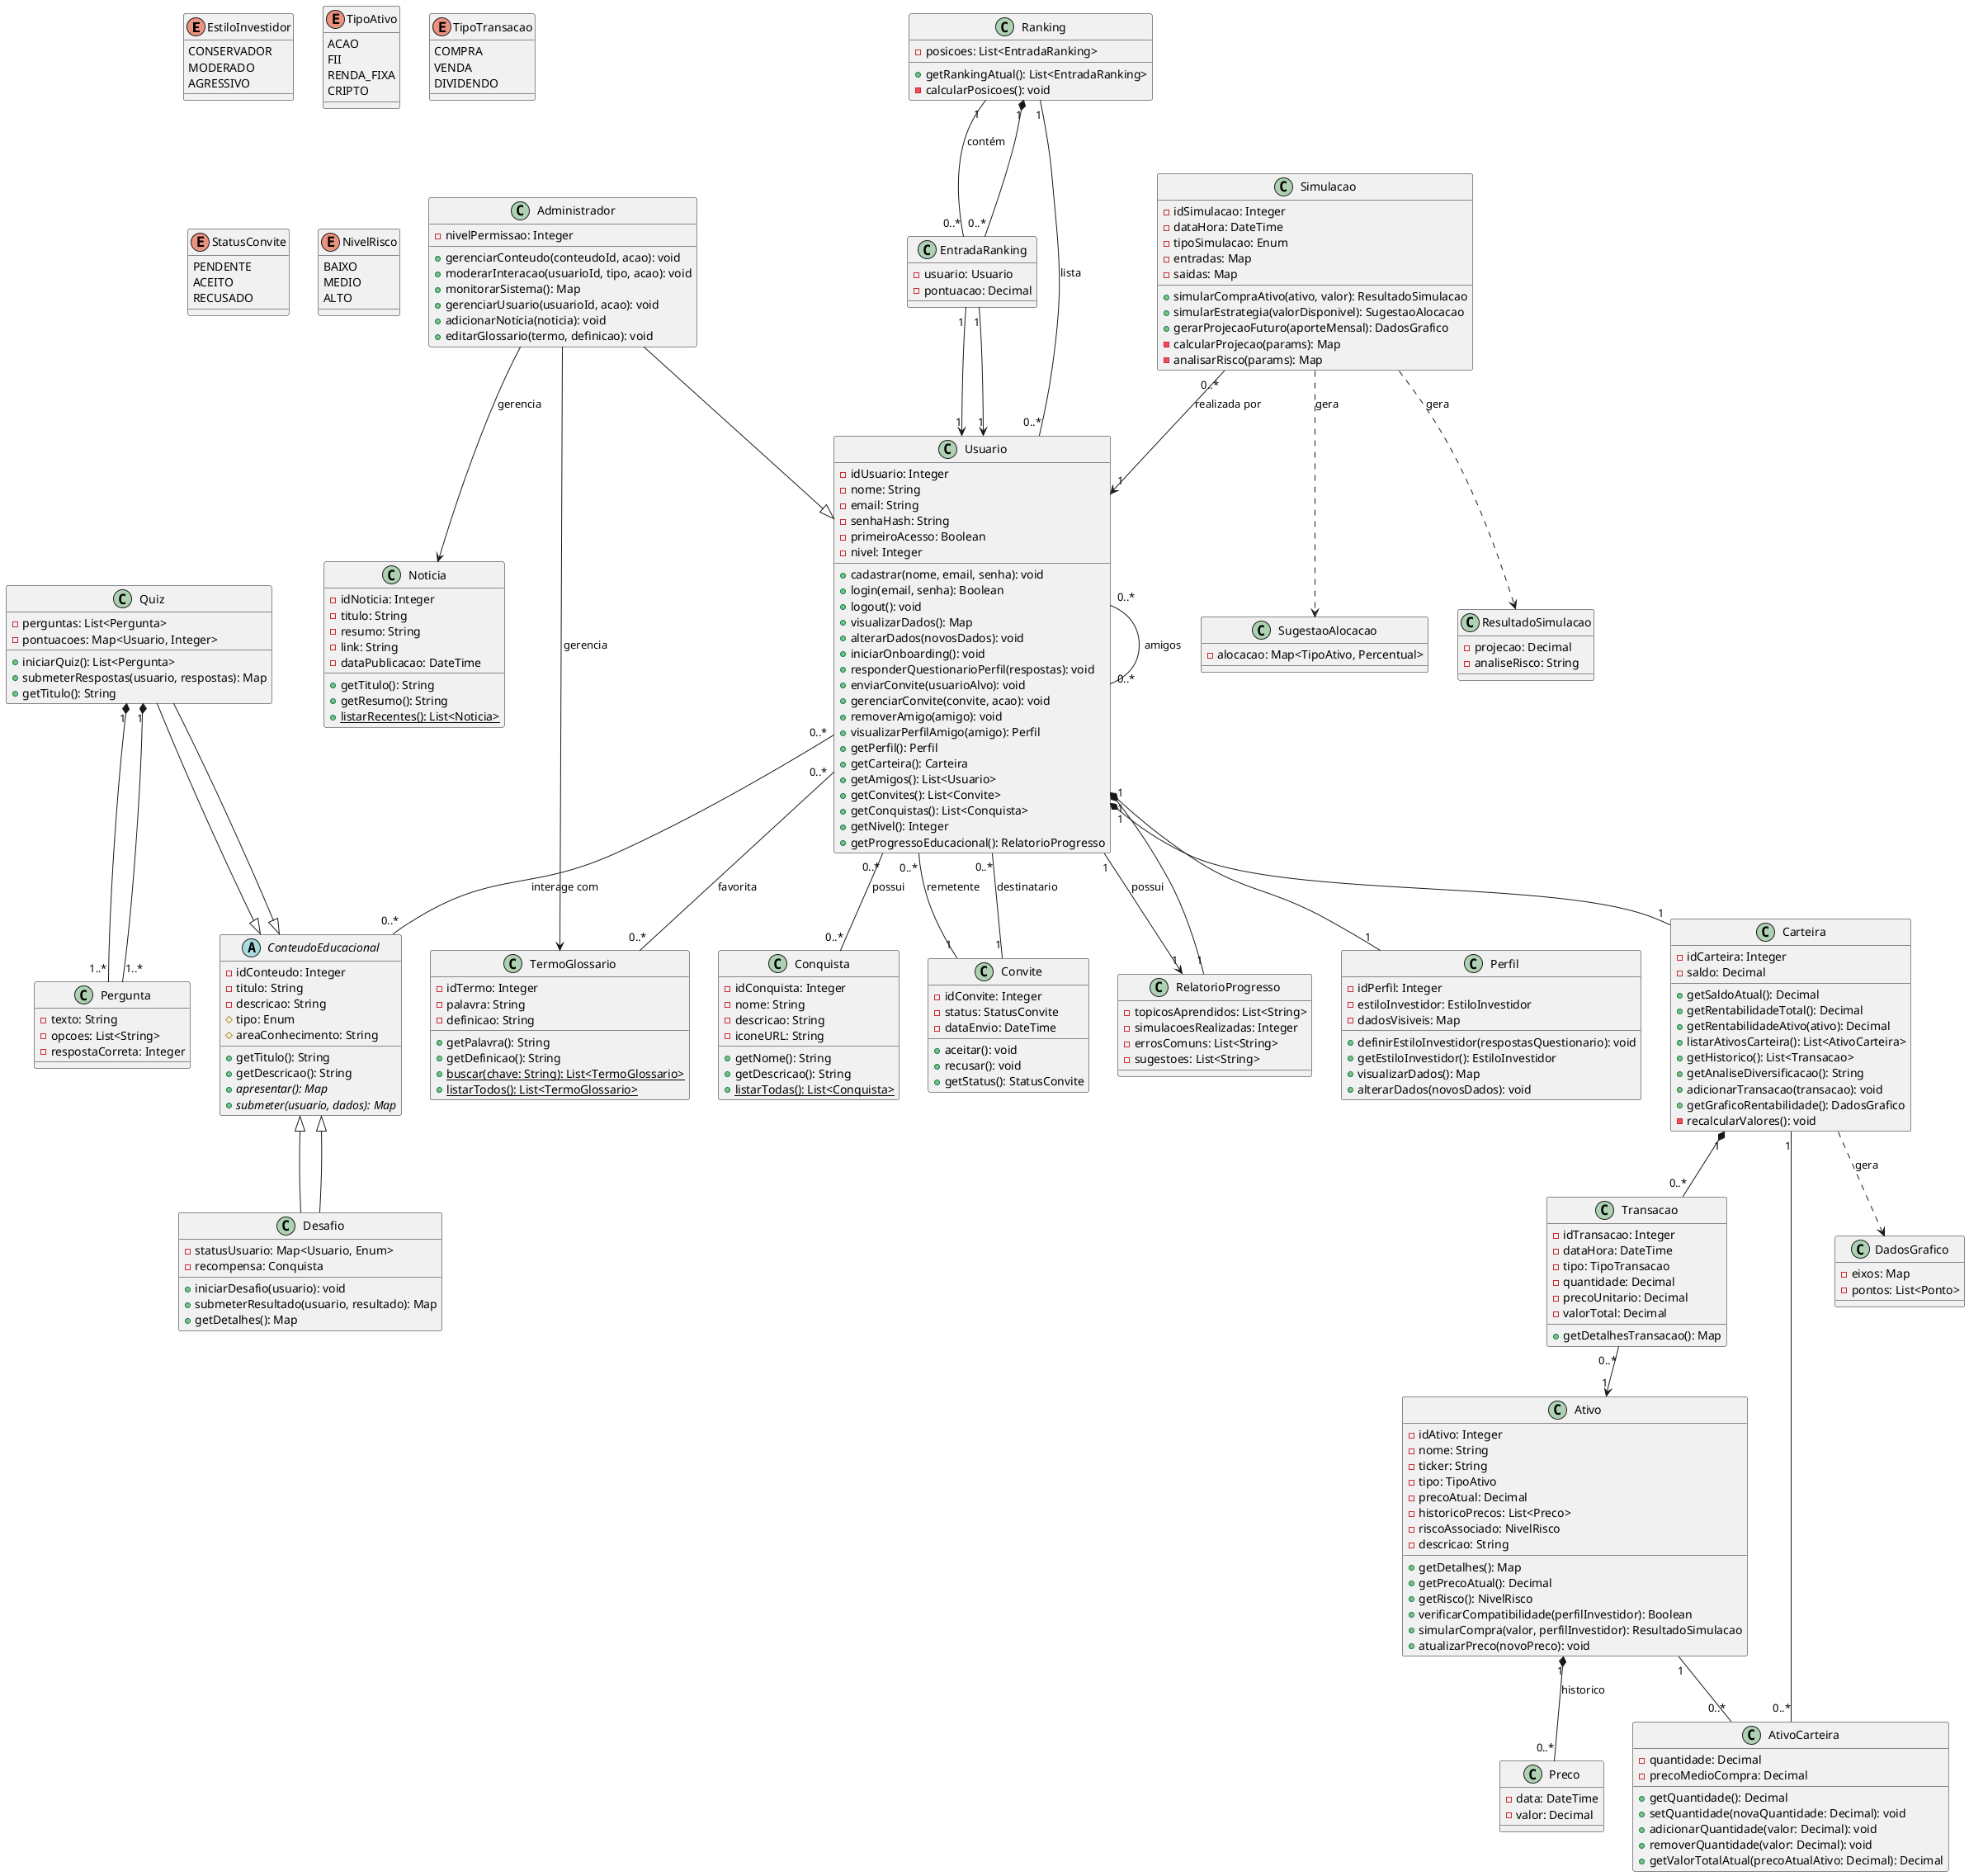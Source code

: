 @startuml

' Definição de Enums (Melhora a clareza)
enum EstiloInvestidor {
  CONSERVADOR
  MODERADO
  AGRESSIVO
}

enum TipoAtivo {
  ACAO
  FII
  RENDA_FIXA
  CRIPTO
}

enum TipoTransacao {
  COMPRA
  VENDA
  DIVIDENDO
}

enum StatusConvite {
  PENDENTE
  ACEITO
  RECUSADO
}

enum NivelRisco {
    BAIXO
    MEDIO
    ALTO
}

' Classes Auxiliares / Tipos de Dados (Definidas para clareza)
class Pergunta {
  - texto: String
  - opcoes: List<String>
  - respostaCorreta: Integer
}

class RelatorioProgresso {
    - topicosAprendidos: List<String>
    - simulacoesRealizadas: Integer
    - errosComuns: List<String>
    - sugestoes: List<String>
}

class DadosGrafico {
    - eixos: Map
    - pontos: List<Ponto>
}

class ResultadoSimulacao {
    - projecao: Decimal
    - analiseRisco: String
}

class SugestaoAlocacao {
    - alocacao: Map<TipoAtivo, Percentual>
}

class Preco {
    - data: DateTime
    - valor: Decimal
}

class EntradaRanking {
    - usuario: Usuario
    - pontuacao: Decimal
}


' Classes principais do sistema
class Usuario {
    - idUsuario: Integer
    - nome: String
    - email: String
    - senhaHash: String
    - primeiroAcesso: Boolean
    - nivel: Integer

    + cadastrar(nome, email, senha): void
    + login(email, senha): Boolean
    + logout(): void
    + visualizarDados(): Map
    + alterarDados(novosDados): void
    + iniciarOnboarding(): void
    + responderQuestionarioPerfil(respostas): void
    + enviarConvite(usuarioAlvo): void
    + gerenciarConvite(convite, acao): void
    + removerAmigo(amigo): void
    + visualizarPerfilAmigo(amigo): Perfil
    + getPerfil(): Perfil
    + getCarteira(): Carteira
    + getAmigos(): List<Usuario>
    + getConvites(): List<Convite>
    + getConquistas(): List<Conquista>
    + getNivel(): Integer
    + getProgressoEducacional(): RelatorioProgresso
}

class Administrador {
    - nivelPermissao: Integer

    + gerenciarConteudo(conteudoId, acao): void
    + moderarInteracao(usuarioId, tipo, acao): void
    + monitorarSistema(): Map
    + gerenciarUsuario(usuarioId, acao): void
    + adicionarNoticia(noticia): void
    + editarGlossario(termo, definicao): void
}

class Perfil {
    - idPerfil: Integer
    - estiloInvestidor: EstiloInvestidor
    - dadosVisiveis: Map

    + definirEstiloInvestidor(respostasQuestionario): void
    + getEstiloInvestidor(): EstiloInvestidor
    + visualizarDados(): Map
    + alterarDados(novosDados): void
}

class Carteira {
    - idCarteira: Integer
    - saldo: Decimal
    ' REMOVIDO: - ativos: Map<Ativo, Quantidade> (Agora usa AtivoCarteira)
    ' REMOVIDO: - historicoTransacoes: List<Transacao> (Agora usa Relação)

    + getSaldoAtual(): Decimal
    + getRentabilidadeTotal(): Decimal
    + getRentabilidadeAtivo(ativo): Decimal
    + listarAtivosCarteira(): List<AtivoCarteira>
    + getHistorico(): List<Transacao>
    + getAnaliseDiversificacao(): String
    + adicionarTransacao(transacao): void
    + getGraficoRentabilidade(): DadosGrafico
    - recalcularValores(): void
}

class Ativo {
    - idAtivo: Integer
    - nome: String
    - ticker: String
    - tipo: TipoAtivo
    - precoAtual: Decimal
    - historicoPrecos: List<Preco>
    - riscoAssociado: NivelRisco
    - descricao: String

    + getDetalhes(): Map
    + getPrecoAtual(): Decimal
    + getRisco(): NivelRisco
    + verificarCompatibilidade(perfilInvestidor): Boolean
    + simularCompra(valor, perfilInvestidor): ResultadoSimulacao
    + atualizarPreco(novoPreco): void
}

class Transacao {
    - idTransacao: Integer
    - dataHora: DateTime
    - tipo: TipoTransacao
    ' REMOVIDO: - ativo: Ativo (Agora usa Relação)
    - quantidade: Decimal
    - precoUnitario: Decimal
    - valorTotal: Decimal

    + getDetalhesTransacao(): Map
}

class Simulacao {
    - idSimulacao: Integer
    - dataHora: DateTime
    - tipoSimulacao: Enum
    - entradas: Map
    - saidas: Map

    + simularCompraAtivo(ativo, valor): ResultadoSimulacao
    + simularEstrategia(valorDisponivel): SugestaoAlocacao
    + gerarProjecaoFuturo(aporteMensal): DadosGrafico
    - calcularProjecao(params): Map
    - analisarRisco(params): Map
}

abstract class ConteudoEducacional {
    - idConteudo: Integer
    - titulo: String
    - descricao: String
    # tipo: Enum
    # areaConhecimento: String

    + getTitulo(): String
    + getDescricao(): String
    + {abstract} apresentar(): Map
    + {abstract} submeter(usuario, dados): Map
}

class Desafio extends ConteudoEducacional {
    ' REMOVIDO: - idDesafio: Integer (Usa idConteudo)
    ' REMOVIDO: - titulo: String (Herdado)
    ' REMOVIDO: - descricao: String (Herdado)
    - statusUsuario: Map<Usuario, Enum>
    - recompensa: Conquista

    + iniciarDesafio(usuario): void
    + submeterResultado(usuario, resultado): Map
    + getDetalhes(): Map
}

class Quiz extends ConteudoEducacional {
    ' REMOVIDO: - idQuiz: Integer (Usa idConteudo)
    ' REMOVIDO: - titulo: String (Herdado)
    - perguntas: List<Pergunta>
    - pontuacoes: Map<Usuario, Integer>

    + iniciarQuiz(): List<Pergunta>
    + submeterRespostas(usuario, respostas): Map
    + getTitulo(): String
}

class TermoGlossario {
    - idTermo: Integer
    - palavra: String
    - definicao: String

    + getPalavra(): String
    + getDefinicao(): String
    + {static} buscar(chave: String): List<TermoGlossario>
    + {static} listarTodos(): List<TermoGlossario>
}

class Noticia {
    - idNoticia: Integer
    - titulo: String
    - resumo: String
    - link: String
    - dataPublicacao: DateTime

    + getTitulo(): String
    + getResumo(): String
    + {static} listarRecentes(): List<Noticia>
}

class Conquista {
    - idConquista: Integer
    - nome: String
    - descricao: String
    - iconeURL: String

    + getNome(): String
    + getDescricao(): String
    + {static} listarTodas(): List<Conquista>
}

class Ranking {
    - posicoes: List<EntradaRanking>

    + getRankingAtual(): List<EntradaRanking>
    - calcularPosicoes(): void
}

class Convite {
    - idConvite: Integer
    ' REMOVIDO: - remetente: Usuario (Agora usa Relação)
    ' REMOVIDO: - destinatario: Usuario (Agora usa Relação)
    - status: StatusConvite
    - dataEnvio: DateTime

    + aceitar(): void
    + recusar(): void
    + getStatus(): StatusConvite
}

class AtivoCarteira {
  - quantidade: Decimal
  - precoMedioCompra: Decimal
  + getQuantidade(): Decimal
  + setQuantidade(novaQuantidade: Decimal): void
  + adicionarQuantidade(valor: Decimal): void
  + removerQuantidade(valor: Decimal): void
  + getValorTotalAtual(precoAtualAtivo: Decimal): Decimal
}


' Relacionamentos
Administrador --|> Usuario
Desafio --|> ConteudoEducacional
Quiz --|> ConteudoEducacional

Usuario "1" *-- "1" Perfil
Usuario "1" *-- "1" Carteira
Usuario "1" --> "1" RelatorioProgresso : possui
Usuario "0..*" -- "0..*" Usuario : amigos
Usuario "0..*" -- "1" Convite : remetente
Usuario "0..*" -- "1" Convite : destinatario
Usuario "0..*" -- "0..*" Conquista : possui
Usuario "0..*" -- "0..*" ConteudoEducacional : interage com
Usuario "0..*" -- "0..*" TermoGlossario : favorita

Ativo "1" *-- "0..*" Preco : historico
Quiz "1" *-- "1..*" Pergunta
Carteira ..> DadosGrafico : gera
Usuario "1" *-- "1" RelatorioProgresso
Simulacao ..> ResultadoSimulacao : gera
Simulacao ..> SugestaoAlocacao : gera
Ranking "1" *-- "0..*" EntradaRanking
EntradaRanking "1" --> "1" Usuario

Carteira "1" -- "0..*" AtivoCarteira
Ativo "1" -- "0..*" AtivoCarteira
Carteira "1" *-- "0..*" Transacao
Transacao "0..*" --> "1" Ativo

Simulacao "0..*" --> "1" Usuario : realizada por
Quiz "1" *-- "1..*" Pergunta
Ranking "1" -- "0..*" Usuario : lista
Ranking "1" -- "0..*" EntradaRanking : contém
EntradaRanking "1" --> "1" Usuario

Administrador --> Noticia : gerencia
Administrador --> TermoGlossario : gerencia

@enduml